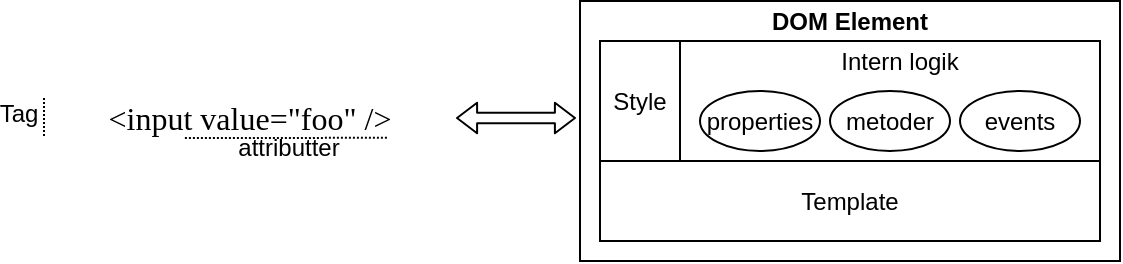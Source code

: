 <mxfile version="13.1.1" type="github">
  <diagram id="gF6n4Hiu2RdaUwdGAZ1h" name="Page-1">
    <mxGraphModel dx="990" dy="801" grid="1" gridSize="10" guides="1" tooltips="1" connect="1" arrows="1" fold="1" page="1" pageScale="1" pageWidth="850" pageHeight="1100" math="0" shadow="0">
      <root>
        <mxCell id="0" />
        <mxCell id="1" parent="0" />
        <mxCell id="6fTXQ9NmMwxGZ7EgbOdG-19" value="" style="group" parent="1" vertex="1" connectable="0">
          <mxGeometry x="330" y="71.5" width="270" height="130" as="geometry" />
        </mxCell>
        <mxCell id="Nd4aWLlPboQdub83Jy4l-23" value="" style="rounded=0;whiteSpace=wrap;html=1;strokeColor=#000000;" parent="6fTXQ9NmMwxGZ7EgbOdG-19" vertex="1">
          <mxGeometry width="270" height="130" as="geometry" />
        </mxCell>
        <mxCell id="Nd4aWLlPboQdub83Jy4l-6" value="Template" style="rounded=0;whiteSpace=wrap;html=1;strokeColor=#000000;" parent="6fTXQ9NmMwxGZ7EgbOdG-19" vertex="1">
          <mxGeometry x="10" y="80" width="250" height="40" as="geometry" />
        </mxCell>
        <mxCell id="Nd4aWLlPboQdub83Jy4l-8" value="Style" style="rounded=0;whiteSpace=wrap;html=1;strokeColor=#000000;" parent="6fTXQ9NmMwxGZ7EgbOdG-19" vertex="1">
          <mxGeometry x="10" y="20" width="40" height="60" as="geometry" />
        </mxCell>
        <mxCell id="Nd4aWLlPboQdub83Jy4l-14" value="" style="rounded=0;whiteSpace=wrap;html=1;strokeColor=#000000;" parent="6fTXQ9NmMwxGZ7EgbOdG-19" vertex="1">
          <mxGeometry x="50" y="20" width="210" height="60" as="geometry" />
        </mxCell>
        <mxCell id="Nd4aWLlPboQdub83Jy4l-18" value="events" style="ellipse;whiteSpace=wrap;html=1;strokeColor=#000000;" parent="6fTXQ9NmMwxGZ7EgbOdG-19" vertex="1">
          <mxGeometry x="190" y="45" width="60" height="30" as="geometry" />
        </mxCell>
        <mxCell id="Nd4aWLlPboQdub83Jy4l-22" value="Intern logik" style="text;html=1;strokeColor=none;fillColor=none;align=center;verticalAlign=middle;whiteSpace=wrap;rounded=0;" parent="6fTXQ9NmMwxGZ7EgbOdG-19" vertex="1">
          <mxGeometry x="50" y="20" width="220" height="20" as="geometry" />
        </mxCell>
        <mxCell id="Nd4aWLlPboQdub83Jy4l-24" value="&lt;b&gt;DOM Element&lt;br&gt;&lt;/b&gt;" style="text;html=1;strokeColor=none;fillColor=none;align=center;verticalAlign=middle;whiteSpace=wrap;rounded=0;" parent="6fTXQ9NmMwxGZ7EgbOdG-19" vertex="1">
          <mxGeometry width="270" height="20" as="geometry" />
        </mxCell>
        <mxCell id="Nd4aWLlPboQdub83Jy4l-25" value="metoder" style="ellipse;whiteSpace=wrap;html=1;strokeColor=#000000;" parent="6fTXQ9NmMwxGZ7EgbOdG-19" vertex="1">
          <mxGeometry x="125" y="45" width="60" height="30" as="geometry" />
        </mxCell>
        <mxCell id="Nd4aWLlPboQdub83Jy4l-26" value="properties" style="ellipse;whiteSpace=wrap;html=1;strokeColor=#000000;" parent="6fTXQ9NmMwxGZ7EgbOdG-19" vertex="1">
          <mxGeometry x="60" y="45" width="60" height="30" as="geometry" />
        </mxCell>
        <mxCell id="6fTXQ9NmMwxGZ7EgbOdG-20" value="" style="group" parent="1" vertex="1" connectable="0">
          <mxGeometry x="40" y="118" width="230" height="37" as="geometry" />
        </mxCell>
        <mxCell id="6fTXQ9NmMwxGZ7EgbOdG-18" value="" style="group" parent="6fTXQ9NmMwxGZ7EgbOdG-20" vertex="1" connectable="0">
          <mxGeometry width="230" height="37" as="geometry" />
        </mxCell>
        <mxCell id="6fTXQ9NmMwxGZ7EgbOdG-4" value="&lt;font style=&quot;font-size: 16px&quot; face=&quot;Lucida Console&quot;&gt;&amp;lt;input value=&quot;foo&quot; /&amp;gt;&lt;/font&gt;" style="text;html=1;strokeColor=none;fillColor=none;align=center;verticalAlign=middle;whiteSpace=wrap;rounded=0;" parent="6fTXQ9NmMwxGZ7EgbOdG-18" vertex="1">
          <mxGeometry x="20" y="2" width="210" height="20" as="geometry" />
        </mxCell>
        <mxCell id="6fTXQ9NmMwxGZ7EgbOdG-6" value="Tag" style="text;html=1;strokeColor=none;fillColor=none;align=center;verticalAlign=middle;whiteSpace=wrap;rounded=0;" parent="6fTXQ9NmMwxGZ7EgbOdG-18" vertex="1">
          <mxGeometry width="19" height="20" as="geometry" />
        </mxCell>
        <mxCell id="6fTXQ9NmMwxGZ7EgbOdG-7" value="" style="endArrow=none;html=1;entryX=0;entryY=1;entryDx=0;entryDy=0;exitX=0;exitY=0;exitDx=0;exitDy=0;dashed=1;dashPattern=1 1;" parent="6fTXQ9NmMwxGZ7EgbOdG-18" edge="1">
          <mxGeometry width="50" height="50" relative="1" as="geometry">
            <mxPoint x="22.0" y="2" as="sourcePoint" />
            <mxPoint x="22.0" y="22" as="targetPoint" />
            <Array as="points">
              <mxPoint x="22" y="22" />
            </Array>
          </mxGeometry>
        </mxCell>
        <mxCell id="6fTXQ9NmMwxGZ7EgbOdG-15" value="" style="endArrow=none;html=1;exitX=0.345;exitY=1.003;exitDx=0;exitDy=0;exitPerimeter=0;entryX=0.83;entryY=0.994;entryDx=0;entryDy=0;entryPerimeter=0;dashed=1;dashPattern=1 1;" parent="6fTXQ9NmMwxGZ7EgbOdG-18" source="6fTXQ9NmMwxGZ7EgbOdG-4" target="6fTXQ9NmMwxGZ7EgbOdG-4" edge="1">
          <mxGeometry width="50" height="50" relative="1" as="geometry">
            <mxPoint x="110" y="42" as="sourcePoint" />
            <mxPoint x="160" y="23" as="targetPoint" />
          </mxGeometry>
        </mxCell>
        <mxCell id="6fTXQ9NmMwxGZ7EgbOdG-17" value="attributter" style="text;html=1;align=center;verticalAlign=middle;resizable=0;points=[];autosize=1;" parent="6fTXQ9NmMwxGZ7EgbOdG-18" vertex="1">
          <mxGeometry x="109" y="17" width="70" height="20" as="geometry" />
        </mxCell>
        <mxCell id="6fTXQ9NmMwxGZ7EgbOdG-21" value="" style="endArrow=block;startArrow=block;html=1;entryX=1;entryY=0.5;entryDx=0;entryDy=0;startFill=1;endFill=1;exitX=0;exitY=0.45;exitDx=0;exitDy=0;exitPerimeter=0;shape=flexArrow;startWidth=8.944;endWidth=8.944;startSize=3.017;endSize=3.017;width=5.369;" parent="1" edge="1">
          <mxGeometry width="50" height="50" relative="1" as="geometry">
            <mxPoint x="328" y="130" as="sourcePoint" />
            <mxPoint x="268" y="130" as="targetPoint" />
          </mxGeometry>
        </mxCell>
      </root>
    </mxGraphModel>
  </diagram>
</mxfile>
